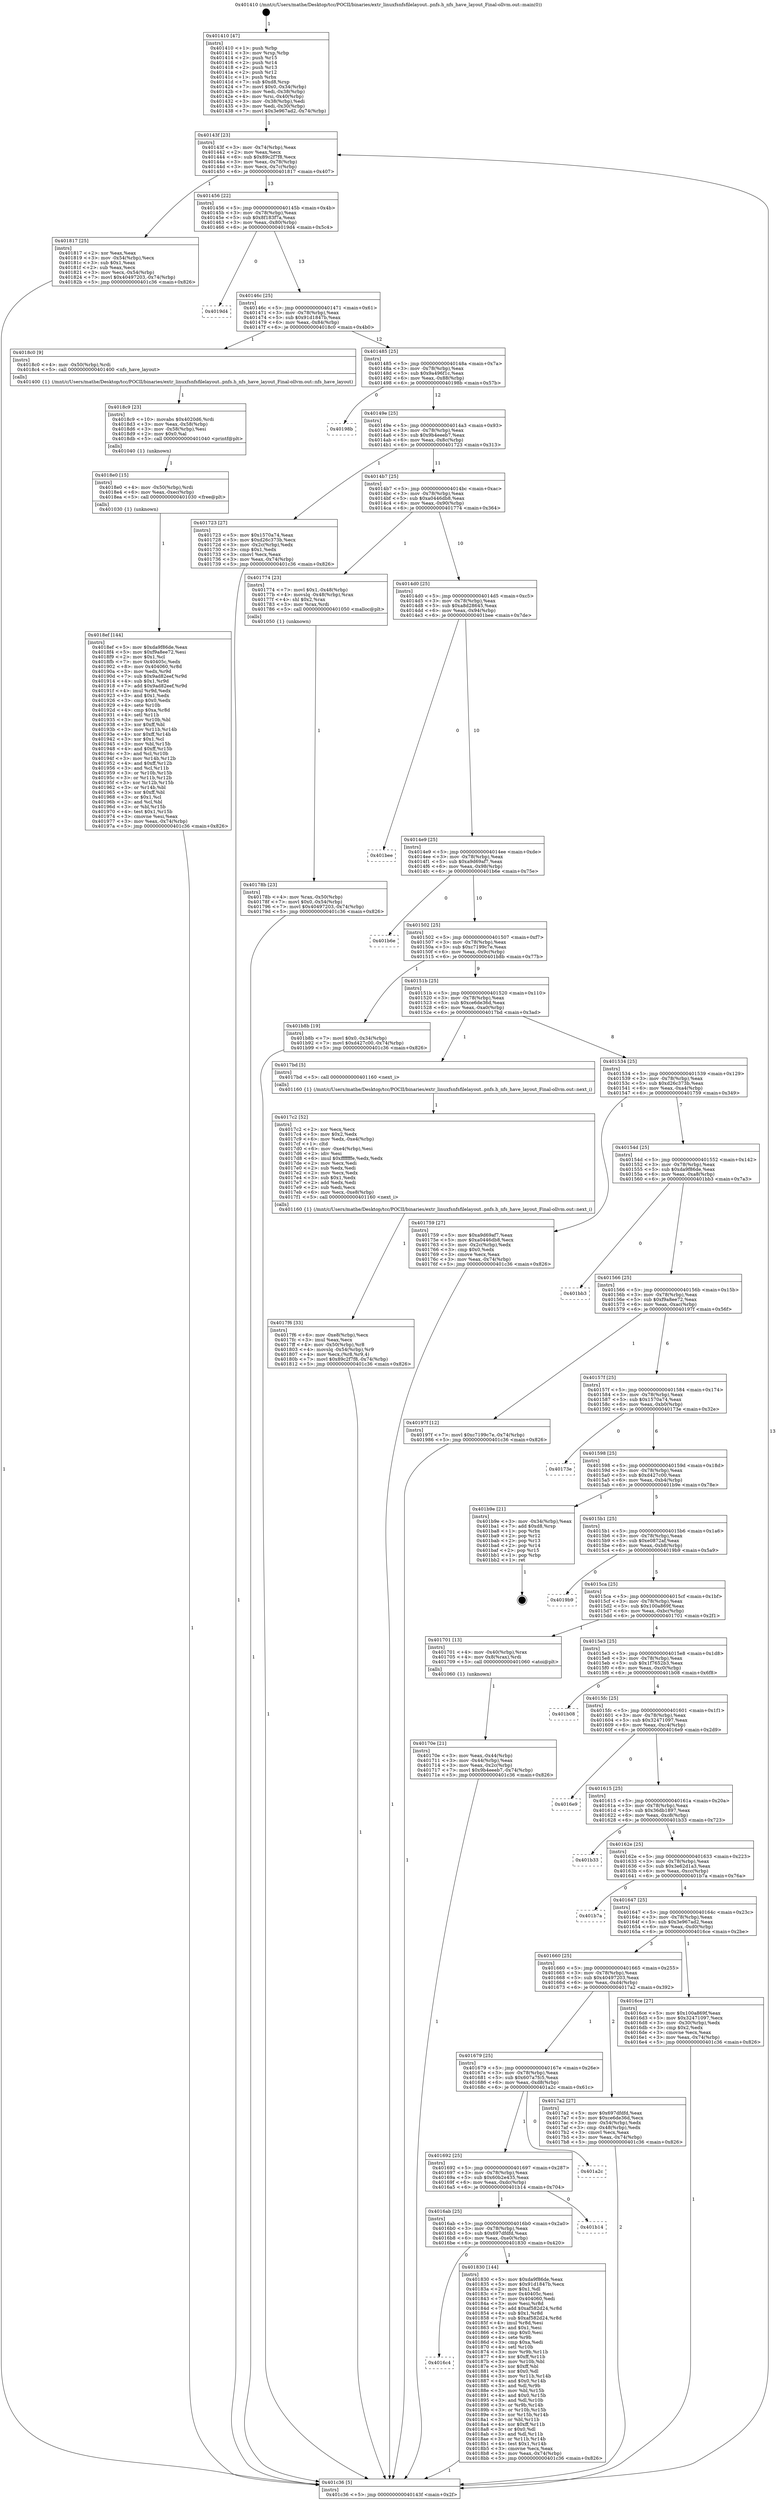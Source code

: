 digraph "0x401410" {
  label = "0x401410 (/mnt/c/Users/mathe/Desktop/tcc/POCII/binaries/extr_linuxfsnfsfilelayout..pnfs.h_nfs_have_layout_Final-ollvm.out::main(0))"
  labelloc = "t"
  node[shape=record]

  Entry [label="",width=0.3,height=0.3,shape=circle,fillcolor=black,style=filled]
  "0x40143f" [label="{
     0x40143f [23]\l
     | [instrs]\l
     &nbsp;&nbsp;0x40143f \<+3\>: mov -0x74(%rbp),%eax\l
     &nbsp;&nbsp;0x401442 \<+2\>: mov %eax,%ecx\l
     &nbsp;&nbsp;0x401444 \<+6\>: sub $0x89c2f7f8,%ecx\l
     &nbsp;&nbsp;0x40144a \<+3\>: mov %eax,-0x78(%rbp)\l
     &nbsp;&nbsp;0x40144d \<+3\>: mov %ecx,-0x7c(%rbp)\l
     &nbsp;&nbsp;0x401450 \<+6\>: je 0000000000401817 \<main+0x407\>\l
  }"]
  "0x401817" [label="{
     0x401817 [25]\l
     | [instrs]\l
     &nbsp;&nbsp;0x401817 \<+2\>: xor %eax,%eax\l
     &nbsp;&nbsp;0x401819 \<+3\>: mov -0x54(%rbp),%ecx\l
     &nbsp;&nbsp;0x40181c \<+3\>: sub $0x1,%eax\l
     &nbsp;&nbsp;0x40181f \<+2\>: sub %eax,%ecx\l
     &nbsp;&nbsp;0x401821 \<+3\>: mov %ecx,-0x54(%rbp)\l
     &nbsp;&nbsp;0x401824 \<+7\>: movl $0x40497203,-0x74(%rbp)\l
     &nbsp;&nbsp;0x40182b \<+5\>: jmp 0000000000401c36 \<main+0x826\>\l
  }"]
  "0x401456" [label="{
     0x401456 [22]\l
     | [instrs]\l
     &nbsp;&nbsp;0x401456 \<+5\>: jmp 000000000040145b \<main+0x4b\>\l
     &nbsp;&nbsp;0x40145b \<+3\>: mov -0x78(%rbp),%eax\l
     &nbsp;&nbsp;0x40145e \<+5\>: sub $0x8f183f7a,%eax\l
     &nbsp;&nbsp;0x401463 \<+3\>: mov %eax,-0x80(%rbp)\l
     &nbsp;&nbsp;0x401466 \<+6\>: je 00000000004019d4 \<main+0x5c4\>\l
  }"]
  Exit [label="",width=0.3,height=0.3,shape=circle,fillcolor=black,style=filled,peripheries=2]
  "0x4019d4" [label="{
     0x4019d4\l
  }", style=dashed]
  "0x40146c" [label="{
     0x40146c [25]\l
     | [instrs]\l
     &nbsp;&nbsp;0x40146c \<+5\>: jmp 0000000000401471 \<main+0x61\>\l
     &nbsp;&nbsp;0x401471 \<+3\>: mov -0x78(%rbp),%eax\l
     &nbsp;&nbsp;0x401474 \<+5\>: sub $0x91d1847b,%eax\l
     &nbsp;&nbsp;0x401479 \<+6\>: mov %eax,-0x84(%rbp)\l
     &nbsp;&nbsp;0x40147f \<+6\>: je 00000000004018c0 \<main+0x4b0\>\l
  }"]
  "0x4018ef" [label="{
     0x4018ef [144]\l
     | [instrs]\l
     &nbsp;&nbsp;0x4018ef \<+5\>: mov $0xda9f86de,%eax\l
     &nbsp;&nbsp;0x4018f4 \<+5\>: mov $0xf9a8ee72,%esi\l
     &nbsp;&nbsp;0x4018f9 \<+2\>: mov $0x1,%cl\l
     &nbsp;&nbsp;0x4018fb \<+7\>: mov 0x40405c,%edx\l
     &nbsp;&nbsp;0x401902 \<+8\>: mov 0x404060,%r8d\l
     &nbsp;&nbsp;0x40190a \<+3\>: mov %edx,%r9d\l
     &nbsp;&nbsp;0x40190d \<+7\>: sub $0x9ad82eef,%r9d\l
     &nbsp;&nbsp;0x401914 \<+4\>: sub $0x1,%r9d\l
     &nbsp;&nbsp;0x401918 \<+7\>: add $0x9ad82eef,%r9d\l
     &nbsp;&nbsp;0x40191f \<+4\>: imul %r9d,%edx\l
     &nbsp;&nbsp;0x401923 \<+3\>: and $0x1,%edx\l
     &nbsp;&nbsp;0x401926 \<+3\>: cmp $0x0,%edx\l
     &nbsp;&nbsp;0x401929 \<+4\>: sete %r10b\l
     &nbsp;&nbsp;0x40192d \<+4\>: cmp $0xa,%r8d\l
     &nbsp;&nbsp;0x401931 \<+4\>: setl %r11b\l
     &nbsp;&nbsp;0x401935 \<+3\>: mov %r10b,%bl\l
     &nbsp;&nbsp;0x401938 \<+3\>: xor $0xff,%bl\l
     &nbsp;&nbsp;0x40193b \<+3\>: mov %r11b,%r14b\l
     &nbsp;&nbsp;0x40193e \<+4\>: xor $0xff,%r14b\l
     &nbsp;&nbsp;0x401942 \<+3\>: xor $0x1,%cl\l
     &nbsp;&nbsp;0x401945 \<+3\>: mov %bl,%r15b\l
     &nbsp;&nbsp;0x401948 \<+4\>: and $0xff,%r15b\l
     &nbsp;&nbsp;0x40194c \<+3\>: and %cl,%r10b\l
     &nbsp;&nbsp;0x40194f \<+3\>: mov %r14b,%r12b\l
     &nbsp;&nbsp;0x401952 \<+4\>: and $0xff,%r12b\l
     &nbsp;&nbsp;0x401956 \<+3\>: and %cl,%r11b\l
     &nbsp;&nbsp;0x401959 \<+3\>: or %r10b,%r15b\l
     &nbsp;&nbsp;0x40195c \<+3\>: or %r11b,%r12b\l
     &nbsp;&nbsp;0x40195f \<+3\>: xor %r12b,%r15b\l
     &nbsp;&nbsp;0x401962 \<+3\>: or %r14b,%bl\l
     &nbsp;&nbsp;0x401965 \<+3\>: xor $0xff,%bl\l
     &nbsp;&nbsp;0x401968 \<+3\>: or $0x1,%cl\l
     &nbsp;&nbsp;0x40196b \<+2\>: and %cl,%bl\l
     &nbsp;&nbsp;0x40196d \<+3\>: or %bl,%r15b\l
     &nbsp;&nbsp;0x401970 \<+4\>: test $0x1,%r15b\l
     &nbsp;&nbsp;0x401974 \<+3\>: cmovne %esi,%eax\l
     &nbsp;&nbsp;0x401977 \<+3\>: mov %eax,-0x74(%rbp)\l
     &nbsp;&nbsp;0x40197a \<+5\>: jmp 0000000000401c36 \<main+0x826\>\l
  }"]
  "0x4018c0" [label="{
     0x4018c0 [9]\l
     | [instrs]\l
     &nbsp;&nbsp;0x4018c0 \<+4\>: mov -0x50(%rbp),%rdi\l
     &nbsp;&nbsp;0x4018c4 \<+5\>: call 0000000000401400 \<nfs_have_layout\>\l
     | [calls]\l
     &nbsp;&nbsp;0x401400 \{1\} (/mnt/c/Users/mathe/Desktop/tcc/POCII/binaries/extr_linuxfsnfsfilelayout..pnfs.h_nfs_have_layout_Final-ollvm.out::nfs_have_layout)\l
  }"]
  "0x401485" [label="{
     0x401485 [25]\l
     | [instrs]\l
     &nbsp;&nbsp;0x401485 \<+5\>: jmp 000000000040148a \<main+0x7a\>\l
     &nbsp;&nbsp;0x40148a \<+3\>: mov -0x78(%rbp),%eax\l
     &nbsp;&nbsp;0x40148d \<+5\>: sub $0x9a496f1c,%eax\l
     &nbsp;&nbsp;0x401492 \<+6\>: mov %eax,-0x88(%rbp)\l
     &nbsp;&nbsp;0x401498 \<+6\>: je 000000000040198b \<main+0x57b\>\l
  }"]
  "0x4018e0" [label="{
     0x4018e0 [15]\l
     | [instrs]\l
     &nbsp;&nbsp;0x4018e0 \<+4\>: mov -0x50(%rbp),%rdi\l
     &nbsp;&nbsp;0x4018e4 \<+6\>: mov %eax,-0xec(%rbp)\l
     &nbsp;&nbsp;0x4018ea \<+5\>: call 0000000000401030 \<free@plt\>\l
     | [calls]\l
     &nbsp;&nbsp;0x401030 \{1\} (unknown)\l
  }"]
  "0x40198b" [label="{
     0x40198b\l
  }", style=dashed]
  "0x40149e" [label="{
     0x40149e [25]\l
     | [instrs]\l
     &nbsp;&nbsp;0x40149e \<+5\>: jmp 00000000004014a3 \<main+0x93\>\l
     &nbsp;&nbsp;0x4014a3 \<+3\>: mov -0x78(%rbp),%eax\l
     &nbsp;&nbsp;0x4014a6 \<+5\>: sub $0x9b4eeeb7,%eax\l
     &nbsp;&nbsp;0x4014ab \<+6\>: mov %eax,-0x8c(%rbp)\l
     &nbsp;&nbsp;0x4014b1 \<+6\>: je 0000000000401723 \<main+0x313\>\l
  }"]
  "0x4018c9" [label="{
     0x4018c9 [23]\l
     | [instrs]\l
     &nbsp;&nbsp;0x4018c9 \<+10\>: movabs $0x4020d6,%rdi\l
     &nbsp;&nbsp;0x4018d3 \<+3\>: mov %eax,-0x58(%rbp)\l
     &nbsp;&nbsp;0x4018d6 \<+3\>: mov -0x58(%rbp),%esi\l
     &nbsp;&nbsp;0x4018d9 \<+2\>: mov $0x0,%al\l
     &nbsp;&nbsp;0x4018db \<+5\>: call 0000000000401040 \<printf@plt\>\l
     | [calls]\l
     &nbsp;&nbsp;0x401040 \{1\} (unknown)\l
  }"]
  "0x401723" [label="{
     0x401723 [27]\l
     | [instrs]\l
     &nbsp;&nbsp;0x401723 \<+5\>: mov $0x1570a74,%eax\l
     &nbsp;&nbsp;0x401728 \<+5\>: mov $0xd26c373b,%ecx\l
     &nbsp;&nbsp;0x40172d \<+3\>: mov -0x2c(%rbp),%edx\l
     &nbsp;&nbsp;0x401730 \<+3\>: cmp $0x1,%edx\l
     &nbsp;&nbsp;0x401733 \<+3\>: cmovl %ecx,%eax\l
     &nbsp;&nbsp;0x401736 \<+3\>: mov %eax,-0x74(%rbp)\l
     &nbsp;&nbsp;0x401739 \<+5\>: jmp 0000000000401c36 \<main+0x826\>\l
  }"]
  "0x4014b7" [label="{
     0x4014b7 [25]\l
     | [instrs]\l
     &nbsp;&nbsp;0x4014b7 \<+5\>: jmp 00000000004014bc \<main+0xac\>\l
     &nbsp;&nbsp;0x4014bc \<+3\>: mov -0x78(%rbp),%eax\l
     &nbsp;&nbsp;0x4014bf \<+5\>: sub $0xa0446db8,%eax\l
     &nbsp;&nbsp;0x4014c4 \<+6\>: mov %eax,-0x90(%rbp)\l
     &nbsp;&nbsp;0x4014ca \<+6\>: je 0000000000401774 \<main+0x364\>\l
  }"]
  "0x4016c4" [label="{
     0x4016c4\l
  }", style=dashed]
  "0x401774" [label="{
     0x401774 [23]\l
     | [instrs]\l
     &nbsp;&nbsp;0x401774 \<+7\>: movl $0x1,-0x48(%rbp)\l
     &nbsp;&nbsp;0x40177b \<+4\>: movslq -0x48(%rbp),%rax\l
     &nbsp;&nbsp;0x40177f \<+4\>: shl $0x2,%rax\l
     &nbsp;&nbsp;0x401783 \<+3\>: mov %rax,%rdi\l
     &nbsp;&nbsp;0x401786 \<+5\>: call 0000000000401050 \<malloc@plt\>\l
     | [calls]\l
     &nbsp;&nbsp;0x401050 \{1\} (unknown)\l
  }"]
  "0x4014d0" [label="{
     0x4014d0 [25]\l
     | [instrs]\l
     &nbsp;&nbsp;0x4014d0 \<+5\>: jmp 00000000004014d5 \<main+0xc5\>\l
     &nbsp;&nbsp;0x4014d5 \<+3\>: mov -0x78(%rbp),%eax\l
     &nbsp;&nbsp;0x4014d8 \<+5\>: sub $0xa8d28645,%eax\l
     &nbsp;&nbsp;0x4014dd \<+6\>: mov %eax,-0x94(%rbp)\l
     &nbsp;&nbsp;0x4014e3 \<+6\>: je 0000000000401bee \<main+0x7de\>\l
  }"]
  "0x401830" [label="{
     0x401830 [144]\l
     | [instrs]\l
     &nbsp;&nbsp;0x401830 \<+5\>: mov $0xda9f86de,%eax\l
     &nbsp;&nbsp;0x401835 \<+5\>: mov $0x91d1847b,%ecx\l
     &nbsp;&nbsp;0x40183a \<+2\>: mov $0x1,%dl\l
     &nbsp;&nbsp;0x40183c \<+7\>: mov 0x40405c,%esi\l
     &nbsp;&nbsp;0x401843 \<+7\>: mov 0x404060,%edi\l
     &nbsp;&nbsp;0x40184a \<+3\>: mov %esi,%r8d\l
     &nbsp;&nbsp;0x40184d \<+7\>: add $0xaf582d24,%r8d\l
     &nbsp;&nbsp;0x401854 \<+4\>: sub $0x1,%r8d\l
     &nbsp;&nbsp;0x401858 \<+7\>: sub $0xaf582d24,%r8d\l
     &nbsp;&nbsp;0x40185f \<+4\>: imul %r8d,%esi\l
     &nbsp;&nbsp;0x401863 \<+3\>: and $0x1,%esi\l
     &nbsp;&nbsp;0x401866 \<+3\>: cmp $0x0,%esi\l
     &nbsp;&nbsp;0x401869 \<+4\>: sete %r9b\l
     &nbsp;&nbsp;0x40186d \<+3\>: cmp $0xa,%edi\l
     &nbsp;&nbsp;0x401870 \<+4\>: setl %r10b\l
     &nbsp;&nbsp;0x401874 \<+3\>: mov %r9b,%r11b\l
     &nbsp;&nbsp;0x401877 \<+4\>: xor $0xff,%r11b\l
     &nbsp;&nbsp;0x40187b \<+3\>: mov %r10b,%bl\l
     &nbsp;&nbsp;0x40187e \<+3\>: xor $0xff,%bl\l
     &nbsp;&nbsp;0x401881 \<+3\>: xor $0x0,%dl\l
     &nbsp;&nbsp;0x401884 \<+3\>: mov %r11b,%r14b\l
     &nbsp;&nbsp;0x401887 \<+4\>: and $0x0,%r14b\l
     &nbsp;&nbsp;0x40188b \<+3\>: and %dl,%r9b\l
     &nbsp;&nbsp;0x40188e \<+3\>: mov %bl,%r15b\l
     &nbsp;&nbsp;0x401891 \<+4\>: and $0x0,%r15b\l
     &nbsp;&nbsp;0x401895 \<+3\>: and %dl,%r10b\l
     &nbsp;&nbsp;0x401898 \<+3\>: or %r9b,%r14b\l
     &nbsp;&nbsp;0x40189b \<+3\>: or %r10b,%r15b\l
     &nbsp;&nbsp;0x40189e \<+3\>: xor %r15b,%r14b\l
     &nbsp;&nbsp;0x4018a1 \<+3\>: or %bl,%r11b\l
     &nbsp;&nbsp;0x4018a4 \<+4\>: xor $0xff,%r11b\l
     &nbsp;&nbsp;0x4018a8 \<+3\>: or $0x0,%dl\l
     &nbsp;&nbsp;0x4018ab \<+3\>: and %dl,%r11b\l
     &nbsp;&nbsp;0x4018ae \<+3\>: or %r11b,%r14b\l
     &nbsp;&nbsp;0x4018b1 \<+4\>: test $0x1,%r14b\l
     &nbsp;&nbsp;0x4018b5 \<+3\>: cmovne %ecx,%eax\l
     &nbsp;&nbsp;0x4018b8 \<+3\>: mov %eax,-0x74(%rbp)\l
     &nbsp;&nbsp;0x4018bb \<+5\>: jmp 0000000000401c36 \<main+0x826\>\l
  }"]
  "0x401bee" [label="{
     0x401bee\l
  }", style=dashed]
  "0x4014e9" [label="{
     0x4014e9 [25]\l
     | [instrs]\l
     &nbsp;&nbsp;0x4014e9 \<+5\>: jmp 00000000004014ee \<main+0xde\>\l
     &nbsp;&nbsp;0x4014ee \<+3\>: mov -0x78(%rbp),%eax\l
     &nbsp;&nbsp;0x4014f1 \<+5\>: sub $0xa9d69af7,%eax\l
     &nbsp;&nbsp;0x4014f6 \<+6\>: mov %eax,-0x98(%rbp)\l
     &nbsp;&nbsp;0x4014fc \<+6\>: je 0000000000401b6e \<main+0x75e\>\l
  }"]
  "0x4016ab" [label="{
     0x4016ab [25]\l
     | [instrs]\l
     &nbsp;&nbsp;0x4016ab \<+5\>: jmp 00000000004016b0 \<main+0x2a0\>\l
     &nbsp;&nbsp;0x4016b0 \<+3\>: mov -0x78(%rbp),%eax\l
     &nbsp;&nbsp;0x4016b3 \<+5\>: sub $0x697dfdfd,%eax\l
     &nbsp;&nbsp;0x4016b8 \<+6\>: mov %eax,-0xe0(%rbp)\l
     &nbsp;&nbsp;0x4016be \<+6\>: je 0000000000401830 \<main+0x420\>\l
  }"]
  "0x401b6e" [label="{
     0x401b6e\l
  }", style=dashed]
  "0x401502" [label="{
     0x401502 [25]\l
     | [instrs]\l
     &nbsp;&nbsp;0x401502 \<+5\>: jmp 0000000000401507 \<main+0xf7\>\l
     &nbsp;&nbsp;0x401507 \<+3\>: mov -0x78(%rbp),%eax\l
     &nbsp;&nbsp;0x40150a \<+5\>: sub $0xc7199c7e,%eax\l
     &nbsp;&nbsp;0x40150f \<+6\>: mov %eax,-0x9c(%rbp)\l
     &nbsp;&nbsp;0x401515 \<+6\>: je 0000000000401b8b \<main+0x77b\>\l
  }"]
  "0x401b14" [label="{
     0x401b14\l
  }", style=dashed]
  "0x401b8b" [label="{
     0x401b8b [19]\l
     | [instrs]\l
     &nbsp;&nbsp;0x401b8b \<+7\>: movl $0x0,-0x34(%rbp)\l
     &nbsp;&nbsp;0x401b92 \<+7\>: movl $0xd427c00,-0x74(%rbp)\l
     &nbsp;&nbsp;0x401b99 \<+5\>: jmp 0000000000401c36 \<main+0x826\>\l
  }"]
  "0x40151b" [label="{
     0x40151b [25]\l
     | [instrs]\l
     &nbsp;&nbsp;0x40151b \<+5\>: jmp 0000000000401520 \<main+0x110\>\l
     &nbsp;&nbsp;0x401520 \<+3\>: mov -0x78(%rbp),%eax\l
     &nbsp;&nbsp;0x401523 \<+5\>: sub $0xce6de36d,%eax\l
     &nbsp;&nbsp;0x401528 \<+6\>: mov %eax,-0xa0(%rbp)\l
     &nbsp;&nbsp;0x40152e \<+6\>: je 00000000004017bd \<main+0x3ad\>\l
  }"]
  "0x401692" [label="{
     0x401692 [25]\l
     | [instrs]\l
     &nbsp;&nbsp;0x401692 \<+5\>: jmp 0000000000401697 \<main+0x287\>\l
     &nbsp;&nbsp;0x401697 \<+3\>: mov -0x78(%rbp),%eax\l
     &nbsp;&nbsp;0x40169a \<+5\>: sub $0x60b2e435,%eax\l
     &nbsp;&nbsp;0x40169f \<+6\>: mov %eax,-0xdc(%rbp)\l
     &nbsp;&nbsp;0x4016a5 \<+6\>: je 0000000000401b14 \<main+0x704\>\l
  }"]
  "0x4017bd" [label="{
     0x4017bd [5]\l
     | [instrs]\l
     &nbsp;&nbsp;0x4017bd \<+5\>: call 0000000000401160 \<next_i\>\l
     | [calls]\l
     &nbsp;&nbsp;0x401160 \{1\} (/mnt/c/Users/mathe/Desktop/tcc/POCII/binaries/extr_linuxfsnfsfilelayout..pnfs.h_nfs_have_layout_Final-ollvm.out::next_i)\l
  }"]
  "0x401534" [label="{
     0x401534 [25]\l
     | [instrs]\l
     &nbsp;&nbsp;0x401534 \<+5\>: jmp 0000000000401539 \<main+0x129\>\l
     &nbsp;&nbsp;0x401539 \<+3\>: mov -0x78(%rbp),%eax\l
     &nbsp;&nbsp;0x40153c \<+5\>: sub $0xd26c373b,%eax\l
     &nbsp;&nbsp;0x401541 \<+6\>: mov %eax,-0xa4(%rbp)\l
     &nbsp;&nbsp;0x401547 \<+6\>: je 0000000000401759 \<main+0x349\>\l
  }"]
  "0x401a2c" [label="{
     0x401a2c\l
  }", style=dashed]
  "0x401759" [label="{
     0x401759 [27]\l
     | [instrs]\l
     &nbsp;&nbsp;0x401759 \<+5\>: mov $0xa9d69af7,%eax\l
     &nbsp;&nbsp;0x40175e \<+5\>: mov $0xa0446db8,%ecx\l
     &nbsp;&nbsp;0x401763 \<+3\>: mov -0x2c(%rbp),%edx\l
     &nbsp;&nbsp;0x401766 \<+3\>: cmp $0x0,%edx\l
     &nbsp;&nbsp;0x401769 \<+3\>: cmove %ecx,%eax\l
     &nbsp;&nbsp;0x40176c \<+3\>: mov %eax,-0x74(%rbp)\l
     &nbsp;&nbsp;0x40176f \<+5\>: jmp 0000000000401c36 \<main+0x826\>\l
  }"]
  "0x40154d" [label="{
     0x40154d [25]\l
     | [instrs]\l
     &nbsp;&nbsp;0x40154d \<+5\>: jmp 0000000000401552 \<main+0x142\>\l
     &nbsp;&nbsp;0x401552 \<+3\>: mov -0x78(%rbp),%eax\l
     &nbsp;&nbsp;0x401555 \<+5\>: sub $0xda9f86de,%eax\l
     &nbsp;&nbsp;0x40155a \<+6\>: mov %eax,-0xa8(%rbp)\l
     &nbsp;&nbsp;0x401560 \<+6\>: je 0000000000401bb3 \<main+0x7a3\>\l
  }"]
  "0x4017f6" [label="{
     0x4017f6 [33]\l
     | [instrs]\l
     &nbsp;&nbsp;0x4017f6 \<+6\>: mov -0xe8(%rbp),%ecx\l
     &nbsp;&nbsp;0x4017fc \<+3\>: imul %eax,%ecx\l
     &nbsp;&nbsp;0x4017ff \<+4\>: mov -0x50(%rbp),%r8\l
     &nbsp;&nbsp;0x401803 \<+4\>: movslq -0x54(%rbp),%r9\l
     &nbsp;&nbsp;0x401807 \<+4\>: mov %ecx,(%r8,%r9,4)\l
     &nbsp;&nbsp;0x40180b \<+7\>: movl $0x89c2f7f8,-0x74(%rbp)\l
     &nbsp;&nbsp;0x401812 \<+5\>: jmp 0000000000401c36 \<main+0x826\>\l
  }"]
  "0x401bb3" [label="{
     0x401bb3\l
  }", style=dashed]
  "0x401566" [label="{
     0x401566 [25]\l
     | [instrs]\l
     &nbsp;&nbsp;0x401566 \<+5\>: jmp 000000000040156b \<main+0x15b\>\l
     &nbsp;&nbsp;0x40156b \<+3\>: mov -0x78(%rbp),%eax\l
     &nbsp;&nbsp;0x40156e \<+5\>: sub $0xf9a8ee72,%eax\l
     &nbsp;&nbsp;0x401573 \<+6\>: mov %eax,-0xac(%rbp)\l
     &nbsp;&nbsp;0x401579 \<+6\>: je 000000000040197f \<main+0x56f\>\l
  }"]
  "0x4017c2" [label="{
     0x4017c2 [52]\l
     | [instrs]\l
     &nbsp;&nbsp;0x4017c2 \<+2\>: xor %ecx,%ecx\l
     &nbsp;&nbsp;0x4017c4 \<+5\>: mov $0x2,%edx\l
     &nbsp;&nbsp;0x4017c9 \<+6\>: mov %edx,-0xe4(%rbp)\l
     &nbsp;&nbsp;0x4017cf \<+1\>: cltd\l
     &nbsp;&nbsp;0x4017d0 \<+6\>: mov -0xe4(%rbp),%esi\l
     &nbsp;&nbsp;0x4017d6 \<+2\>: idiv %esi\l
     &nbsp;&nbsp;0x4017d8 \<+6\>: imul $0xfffffffe,%edx,%edx\l
     &nbsp;&nbsp;0x4017de \<+2\>: mov %ecx,%edi\l
     &nbsp;&nbsp;0x4017e0 \<+2\>: sub %edx,%edi\l
     &nbsp;&nbsp;0x4017e2 \<+2\>: mov %ecx,%edx\l
     &nbsp;&nbsp;0x4017e4 \<+3\>: sub $0x1,%edx\l
     &nbsp;&nbsp;0x4017e7 \<+2\>: add %edx,%edi\l
     &nbsp;&nbsp;0x4017e9 \<+2\>: sub %edi,%ecx\l
     &nbsp;&nbsp;0x4017eb \<+6\>: mov %ecx,-0xe8(%rbp)\l
     &nbsp;&nbsp;0x4017f1 \<+5\>: call 0000000000401160 \<next_i\>\l
     | [calls]\l
     &nbsp;&nbsp;0x401160 \{1\} (/mnt/c/Users/mathe/Desktop/tcc/POCII/binaries/extr_linuxfsnfsfilelayout..pnfs.h_nfs_have_layout_Final-ollvm.out::next_i)\l
  }"]
  "0x40197f" [label="{
     0x40197f [12]\l
     | [instrs]\l
     &nbsp;&nbsp;0x40197f \<+7\>: movl $0xc7199c7e,-0x74(%rbp)\l
     &nbsp;&nbsp;0x401986 \<+5\>: jmp 0000000000401c36 \<main+0x826\>\l
  }"]
  "0x40157f" [label="{
     0x40157f [25]\l
     | [instrs]\l
     &nbsp;&nbsp;0x40157f \<+5\>: jmp 0000000000401584 \<main+0x174\>\l
     &nbsp;&nbsp;0x401584 \<+3\>: mov -0x78(%rbp),%eax\l
     &nbsp;&nbsp;0x401587 \<+5\>: sub $0x1570a74,%eax\l
     &nbsp;&nbsp;0x40158c \<+6\>: mov %eax,-0xb0(%rbp)\l
     &nbsp;&nbsp;0x401592 \<+6\>: je 000000000040173e \<main+0x32e\>\l
  }"]
  "0x401679" [label="{
     0x401679 [25]\l
     | [instrs]\l
     &nbsp;&nbsp;0x401679 \<+5\>: jmp 000000000040167e \<main+0x26e\>\l
     &nbsp;&nbsp;0x40167e \<+3\>: mov -0x78(%rbp),%eax\l
     &nbsp;&nbsp;0x401681 \<+5\>: sub $0x607a7fc5,%eax\l
     &nbsp;&nbsp;0x401686 \<+6\>: mov %eax,-0xd8(%rbp)\l
     &nbsp;&nbsp;0x40168c \<+6\>: je 0000000000401a2c \<main+0x61c\>\l
  }"]
  "0x40173e" [label="{
     0x40173e\l
  }", style=dashed]
  "0x401598" [label="{
     0x401598 [25]\l
     | [instrs]\l
     &nbsp;&nbsp;0x401598 \<+5\>: jmp 000000000040159d \<main+0x18d\>\l
     &nbsp;&nbsp;0x40159d \<+3\>: mov -0x78(%rbp),%eax\l
     &nbsp;&nbsp;0x4015a0 \<+5\>: sub $0xd427c00,%eax\l
     &nbsp;&nbsp;0x4015a5 \<+6\>: mov %eax,-0xb4(%rbp)\l
     &nbsp;&nbsp;0x4015ab \<+6\>: je 0000000000401b9e \<main+0x78e\>\l
  }"]
  "0x4017a2" [label="{
     0x4017a2 [27]\l
     | [instrs]\l
     &nbsp;&nbsp;0x4017a2 \<+5\>: mov $0x697dfdfd,%eax\l
     &nbsp;&nbsp;0x4017a7 \<+5\>: mov $0xce6de36d,%ecx\l
     &nbsp;&nbsp;0x4017ac \<+3\>: mov -0x54(%rbp),%edx\l
     &nbsp;&nbsp;0x4017af \<+3\>: cmp -0x48(%rbp),%edx\l
     &nbsp;&nbsp;0x4017b2 \<+3\>: cmovl %ecx,%eax\l
     &nbsp;&nbsp;0x4017b5 \<+3\>: mov %eax,-0x74(%rbp)\l
     &nbsp;&nbsp;0x4017b8 \<+5\>: jmp 0000000000401c36 \<main+0x826\>\l
  }"]
  "0x401b9e" [label="{
     0x401b9e [21]\l
     | [instrs]\l
     &nbsp;&nbsp;0x401b9e \<+3\>: mov -0x34(%rbp),%eax\l
     &nbsp;&nbsp;0x401ba1 \<+7\>: add $0xd8,%rsp\l
     &nbsp;&nbsp;0x401ba8 \<+1\>: pop %rbx\l
     &nbsp;&nbsp;0x401ba9 \<+2\>: pop %r12\l
     &nbsp;&nbsp;0x401bab \<+2\>: pop %r13\l
     &nbsp;&nbsp;0x401bad \<+2\>: pop %r14\l
     &nbsp;&nbsp;0x401baf \<+2\>: pop %r15\l
     &nbsp;&nbsp;0x401bb1 \<+1\>: pop %rbp\l
     &nbsp;&nbsp;0x401bb2 \<+1\>: ret\l
  }"]
  "0x4015b1" [label="{
     0x4015b1 [25]\l
     | [instrs]\l
     &nbsp;&nbsp;0x4015b1 \<+5\>: jmp 00000000004015b6 \<main+0x1a6\>\l
     &nbsp;&nbsp;0x4015b6 \<+3\>: mov -0x78(%rbp),%eax\l
     &nbsp;&nbsp;0x4015b9 \<+5\>: sub $0xe0872af,%eax\l
     &nbsp;&nbsp;0x4015be \<+6\>: mov %eax,-0xb8(%rbp)\l
     &nbsp;&nbsp;0x4015c4 \<+6\>: je 00000000004019b9 \<main+0x5a9\>\l
  }"]
  "0x40178b" [label="{
     0x40178b [23]\l
     | [instrs]\l
     &nbsp;&nbsp;0x40178b \<+4\>: mov %rax,-0x50(%rbp)\l
     &nbsp;&nbsp;0x40178f \<+7\>: movl $0x0,-0x54(%rbp)\l
     &nbsp;&nbsp;0x401796 \<+7\>: movl $0x40497203,-0x74(%rbp)\l
     &nbsp;&nbsp;0x40179d \<+5\>: jmp 0000000000401c36 \<main+0x826\>\l
  }"]
  "0x4019b9" [label="{
     0x4019b9\l
  }", style=dashed]
  "0x4015ca" [label="{
     0x4015ca [25]\l
     | [instrs]\l
     &nbsp;&nbsp;0x4015ca \<+5\>: jmp 00000000004015cf \<main+0x1bf\>\l
     &nbsp;&nbsp;0x4015cf \<+3\>: mov -0x78(%rbp),%eax\l
     &nbsp;&nbsp;0x4015d2 \<+5\>: sub $0x100a869f,%eax\l
     &nbsp;&nbsp;0x4015d7 \<+6\>: mov %eax,-0xbc(%rbp)\l
     &nbsp;&nbsp;0x4015dd \<+6\>: je 0000000000401701 \<main+0x2f1\>\l
  }"]
  "0x40170e" [label="{
     0x40170e [21]\l
     | [instrs]\l
     &nbsp;&nbsp;0x40170e \<+3\>: mov %eax,-0x44(%rbp)\l
     &nbsp;&nbsp;0x401711 \<+3\>: mov -0x44(%rbp),%eax\l
     &nbsp;&nbsp;0x401714 \<+3\>: mov %eax,-0x2c(%rbp)\l
     &nbsp;&nbsp;0x401717 \<+7\>: movl $0x9b4eeeb7,-0x74(%rbp)\l
     &nbsp;&nbsp;0x40171e \<+5\>: jmp 0000000000401c36 \<main+0x826\>\l
  }"]
  "0x401701" [label="{
     0x401701 [13]\l
     | [instrs]\l
     &nbsp;&nbsp;0x401701 \<+4\>: mov -0x40(%rbp),%rax\l
     &nbsp;&nbsp;0x401705 \<+4\>: mov 0x8(%rax),%rdi\l
     &nbsp;&nbsp;0x401709 \<+5\>: call 0000000000401060 \<atoi@plt\>\l
     | [calls]\l
     &nbsp;&nbsp;0x401060 \{1\} (unknown)\l
  }"]
  "0x4015e3" [label="{
     0x4015e3 [25]\l
     | [instrs]\l
     &nbsp;&nbsp;0x4015e3 \<+5\>: jmp 00000000004015e8 \<main+0x1d8\>\l
     &nbsp;&nbsp;0x4015e8 \<+3\>: mov -0x78(%rbp),%eax\l
     &nbsp;&nbsp;0x4015eb \<+5\>: sub $0x1f7652b3,%eax\l
     &nbsp;&nbsp;0x4015f0 \<+6\>: mov %eax,-0xc0(%rbp)\l
     &nbsp;&nbsp;0x4015f6 \<+6\>: je 0000000000401b08 \<main+0x6f8\>\l
  }"]
  "0x401410" [label="{
     0x401410 [47]\l
     | [instrs]\l
     &nbsp;&nbsp;0x401410 \<+1\>: push %rbp\l
     &nbsp;&nbsp;0x401411 \<+3\>: mov %rsp,%rbp\l
     &nbsp;&nbsp;0x401414 \<+2\>: push %r15\l
     &nbsp;&nbsp;0x401416 \<+2\>: push %r14\l
     &nbsp;&nbsp;0x401418 \<+2\>: push %r13\l
     &nbsp;&nbsp;0x40141a \<+2\>: push %r12\l
     &nbsp;&nbsp;0x40141c \<+1\>: push %rbx\l
     &nbsp;&nbsp;0x40141d \<+7\>: sub $0xd8,%rsp\l
     &nbsp;&nbsp;0x401424 \<+7\>: movl $0x0,-0x34(%rbp)\l
     &nbsp;&nbsp;0x40142b \<+3\>: mov %edi,-0x38(%rbp)\l
     &nbsp;&nbsp;0x40142e \<+4\>: mov %rsi,-0x40(%rbp)\l
     &nbsp;&nbsp;0x401432 \<+3\>: mov -0x38(%rbp),%edi\l
     &nbsp;&nbsp;0x401435 \<+3\>: mov %edi,-0x30(%rbp)\l
     &nbsp;&nbsp;0x401438 \<+7\>: movl $0x3e967ad2,-0x74(%rbp)\l
  }"]
  "0x401b08" [label="{
     0x401b08\l
  }", style=dashed]
  "0x4015fc" [label="{
     0x4015fc [25]\l
     | [instrs]\l
     &nbsp;&nbsp;0x4015fc \<+5\>: jmp 0000000000401601 \<main+0x1f1\>\l
     &nbsp;&nbsp;0x401601 \<+3\>: mov -0x78(%rbp),%eax\l
     &nbsp;&nbsp;0x401604 \<+5\>: sub $0x32471097,%eax\l
     &nbsp;&nbsp;0x401609 \<+6\>: mov %eax,-0xc4(%rbp)\l
     &nbsp;&nbsp;0x40160f \<+6\>: je 00000000004016e9 \<main+0x2d9\>\l
  }"]
  "0x401c36" [label="{
     0x401c36 [5]\l
     | [instrs]\l
     &nbsp;&nbsp;0x401c36 \<+5\>: jmp 000000000040143f \<main+0x2f\>\l
  }"]
  "0x4016e9" [label="{
     0x4016e9\l
  }", style=dashed]
  "0x401615" [label="{
     0x401615 [25]\l
     | [instrs]\l
     &nbsp;&nbsp;0x401615 \<+5\>: jmp 000000000040161a \<main+0x20a\>\l
     &nbsp;&nbsp;0x40161a \<+3\>: mov -0x78(%rbp),%eax\l
     &nbsp;&nbsp;0x40161d \<+5\>: sub $0x36db1897,%eax\l
     &nbsp;&nbsp;0x401622 \<+6\>: mov %eax,-0xc8(%rbp)\l
     &nbsp;&nbsp;0x401628 \<+6\>: je 0000000000401b33 \<main+0x723\>\l
  }"]
  "0x401660" [label="{
     0x401660 [25]\l
     | [instrs]\l
     &nbsp;&nbsp;0x401660 \<+5\>: jmp 0000000000401665 \<main+0x255\>\l
     &nbsp;&nbsp;0x401665 \<+3\>: mov -0x78(%rbp),%eax\l
     &nbsp;&nbsp;0x401668 \<+5\>: sub $0x40497203,%eax\l
     &nbsp;&nbsp;0x40166d \<+6\>: mov %eax,-0xd4(%rbp)\l
     &nbsp;&nbsp;0x401673 \<+6\>: je 00000000004017a2 \<main+0x392\>\l
  }"]
  "0x401b33" [label="{
     0x401b33\l
  }", style=dashed]
  "0x40162e" [label="{
     0x40162e [25]\l
     | [instrs]\l
     &nbsp;&nbsp;0x40162e \<+5\>: jmp 0000000000401633 \<main+0x223\>\l
     &nbsp;&nbsp;0x401633 \<+3\>: mov -0x78(%rbp),%eax\l
     &nbsp;&nbsp;0x401636 \<+5\>: sub $0x3e62d1a3,%eax\l
     &nbsp;&nbsp;0x40163b \<+6\>: mov %eax,-0xcc(%rbp)\l
     &nbsp;&nbsp;0x401641 \<+6\>: je 0000000000401b7a \<main+0x76a\>\l
  }"]
  "0x4016ce" [label="{
     0x4016ce [27]\l
     | [instrs]\l
     &nbsp;&nbsp;0x4016ce \<+5\>: mov $0x100a869f,%eax\l
     &nbsp;&nbsp;0x4016d3 \<+5\>: mov $0x32471097,%ecx\l
     &nbsp;&nbsp;0x4016d8 \<+3\>: mov -0x30(%rbp),%edx\l
     &nbsp;&nbsp;0x4016db \<+3\>: cmp $0x2,%edx\l
     &nbsp;&nbsp;0x4016de \<+3\>: cmovne %ecx,%eax\l
     &nbsp;&nbsp;0x4016e1 \<+3\>: mov %eax,-0x74(%rbp)\l
     &nbsp;&nbsp;0x4016e4 \<+5\>: jmp 0000000000401c36 \<main+0x826\>\l
  }"]
  "0x401b7a" [label="{
     0x401b7a\l
  }", style=dashed]
  "0x401647" [label="{
     0x401647 [25]\l
     | [instrs]\l
     &nbsp;&nbsp;0x401647 \<+5\>: jmp 000000000040164c \<main+0x23c\>\l
     &nbsp;&nbsp;0x40164c \<+3\>: mov -0x78(%rbp),%eax\l
     &nbsp;&nbsp;0x40164f \<+5\>: sub $0x3e967ad2,%eax\l
     &nbsp;&nbsp;0x401654 \<+6\>: mov %eax,-0xd0(%rbp)\l
     &nbsp;&nbsp;0x40165a \<+6\>: je 00000000004016ce \<main+0x2be\>\l
  }"]
  Entry -> "0x401410" [label=" 1"]
  "0x40143f" -> "0x401817" [label=" 1"]
  "0x40143f" -> "0x401456" [label=" 13"]
  "0x401b9e" -> Exit [label=" 1"]
  "0x401456" -> "0x4019d4" [label=" 0"]
  "0x401456" -> "0x40146c" [label=" 13"]
  "0x401b8b" -> "0x401c36" [label=" 1"]
  "0x40146c" -> "0x4018c0" [label=" 1"]
  "0x40146c" -> "0x401485" [label=" 12"]
  "0x40197f" -> "0x401c36" [label=" 1"]
  "0x401485" -> "0x40198b" [label=" 0"]
  "0x401485" -> "0x40149e" [label=" 12"]
  "0x4018ef" -> "0x401c36" [label=" 1"]
  "0x40149e" -> "0x401723" [label=" 1"]
  "0x40149e" -> "0x4014b7" [label=" 11"]
  "0x4018e0" -> "0x4018ef" [label=" 1"]
  "0x4014b7" -> "0x401774" [label=" 1"]
  "0x4014b7" -> "0x4014d0" [label=" 10"]
  "0x4018c9" -> "0x4018e0" [label=" 1"]
  "0x4014d0" -> "0x401bee" [label=" 0"]
  "0x4014d0" -> "0x4014e9" [label=" 10"]
  "0x4018c0" -> "0x4018c9" [label=" 1"]
  "0x4014e9" -> "0x401b6e" [label=" 0"]
  "0x4014e9" -> "0x401502" [label=" 10"]
  "0x4016ab" -> "0x4016c4" [label=" 0"]
  "0x401502" -> "0x401b8b" [label=" 1"]
  "0x401502" -> "0x40151b" [label=" 9"]
  "0x4016ab" -> "0x401830" [label=" 1"]
  "0x40151b" -> "0x4017bd" [label=" 1"]
  "0x40151b" -> "0x401534" [label=" 8"]
  "0x401692" -> "0x4016ab" [label=" 1"]
  "0x401534" -> "0x401759" [label=" 1"]
  "0x401534" -> "0x40154d" [label=" 7"]
  "0x401692" -> "0x401b14" [label=" 0"]
  "0x40154d" -> "0x401bb3" [label=" 0"]
  "0x40154d" -> "0x401566" [label=" 7"]
  "0x401679" -> "0x401692" [label=" 1"]
  "0x401566" -> "0x40197f" [label=" 1"]
  "0x401566" -> "0x40157f" [label=" 6"]
  "0x401679" -> "0x401a2c" [label=" 0"]
  "0x40157f" -> "0x40173e" [label=" 0"]
  "0x40157f" -> "0x401598" [label=" 6"]
  "0x401830" -> "0x401c36" [label=" 1"]
  "0x401598" -> "0x401b9e" [label=" 1"]
  "0x401598" -> "0x4015b1" [label=" 5"]
  "0x401817" -> "0x401c36" [label=" 1"]
  "0x4015b1" -> "0x4019b9" [label=" 0"]
  "0x4015b1" -> "0x4015ca" [label=" 5"]
  "0x4017c2" -> "0x4017f6" [label=" 1"]
  "0x4015ca" -> "0x401701" [label=" 1"]
  "0x4015ca" -> "0x4015e3" [label=" 4"]
  "0x4017bd" -> "0x4017c2" [label=" 1"]
  "0x4015e3" -> "0x401b08" [label=" 0"]
  "0x4015e3" -> "0x4015fc" [label=" 4"]
  "0x4017a2" -> "0x401c36" [label=" 2"]
  "0x4015fc" -> "0x4016e9" [label=" 0"]
  "0x4015fc" -> "0x401615" [label=" 4"]
  "0x401660" -> "0x401679" [label=" 1"]
  "0x401615" -> "0x401b33" [label=" 0"]
  "0x401615" -> "0x40162e" [label=" 4"]
  "0x401660" -> "0x4017a2" [label=" 2"]
  "0x40162e" -> "0x401b7a" [label=" 0"]
  "0x40162e" -> "0x401647" [label=" 4"]
  "0x4017f6" -> "0x401c36" [label=" 1"]
  "0x401647" -> "0x4016ce" [label=" 1"]
  "0x401647" -> "0x401660" [label=" 3"]
  "0x4016ce" -> "0x401c36" [label=" 1"]
  "0x401410" -> "0x40143f" [label=" 1"]
  "0x401c36" -> "0x40143f" [label=" 13"]
  "0x401701" -> "0x40170e" [label=" 1"]
  "0x40170e" -> "0x401c36" [label=" 1"]
  "0x401723" -> "0x401c36" [label=" 1"]
  "0x401759" -> "0x401c36" [label=" 1"]
  "0x401774" -> "0x40178b" [label=" 1"]
  "0x40178b" -> "0x401c36" [label=" 1"]
}
